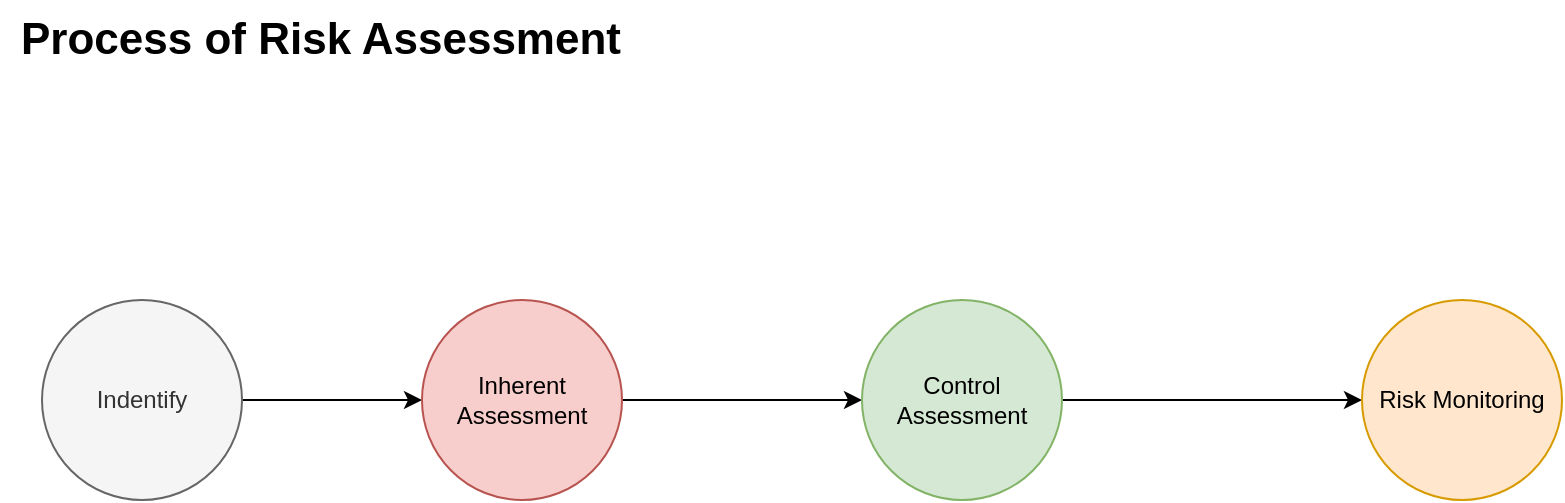 <mxfile pages="2">
    <diagram name="Steppers" id="15MNASfSljBvQMLX-rD_">
        <mxGraphModel dx="1002" dy="563" grid="1" gridSize="10" guides="1" tooltips="1" connect="1" arrows="1" fold="1" page="1" pageScale="1" pageWidth="827" pageHeight="1169" math="0" shadow="0">
            <root>
                <mxCell id="0"/>
                <mxCell id="1" parent="0"/>
                <mxCell id="Z48tQkrX5CJKN6qc_FY0-9" value="" style="edgeStyle=orthogonalEdgeStyle;rounded=0;orthogonalLoop=1;jettySize=auto;html=1;" parent="1" source="Z48tQkrX5CJKN6qc_FY0-1" target="Z48tQkrX5CJKN6qc_FY0-2" edge="1">
                    <mxGeometry relative="1" as="geometry"/>
                </mxCell>
                <UserObject label="Indentify" link="data:page/id,v3buDUtBPuDCYTwkxDMz" id="Z48tQkrX5CJKN6qc_FY0-1">
                    <mxCell style="ellipse;whiteSpace=wrap;html=1;aspect=fixed;fillColor=#f5f5f5;fontColor=#333333;strokeColor=#666666;" parent="1" vertex="1">
                        <mxGeometry x="30" y="240" width="100" height="100" as="geometry"/>
                    </mxCell>
                </UserObject>
                <mxCell id="Z48tQkrX5CJKN6qc_FY0-10" value="" style="edgeStyle=orthogonalEdgeStyle;rounded=0;orthogonalLoop=1;jettySize=auto;html=1;" parent="1" source="Z48tQkrX5CJKN6qc_FY0-2" target="Z48tQkrX5CJKN6qc_FY0-3" edge="1">
                    <mxGeometry relative="1" as="geometry"/>
                </mxCell>
                <UserObject label="Inherent Assessment" link="data:page/id,8DWoH876BlVttrcYly3p" id="Z48tQkrX5CJKN6qc_FY0-2">
                    <mxCell style="ellipse;whiteSpace=wrap;html=1;aspect=fixed;fillColor=#f8cecc;strokeColor=#b85450;" parent="1" vertex="1">
                        <mxGeometry x="220" y="240" width="100" height="100" as="geometry"/>
                    </mxCell>
                </UserObject>
                <mxCell id="Z48tQkrX5CJKN6qc_FY0-11" value="" style="edgeStyle=orthogonalEdgeStyle;rounded=0;orthogonalLoop=1;jettySize=auto;html=1;" parent="1" source="Z48tQkrX5CJKN6qc_FY0-3" target="Z48tQkrX5CJKN6qc_FY0-4" edge="1">
                    <mxGeometry relative="1" as="geometry"/>
                </mxCell>
                <mxCell id="Z48tQkrX5CJKN6qc_FY0-3" value="Control Assessment" style="ellipse;whiteSpace=wrap;html=1;aspect=fixed;fillColor=#d5e8d4;strokeColor=#82b366;" parent="1" vertex="1">
                    <mxGeometry x="440" y="240" width="100" height="100" as="geometry"/>
                </mxCell>
                <mxCell id="Z48tQkrX5CJKN6qc_FY0-4" value="Risk Monitoring" style="ellipse;whiteSpace=wrap;html=1;aspect=fixed;fillColor=#ffe6cc;strokeColor=#d79b00;" parent="1" vertex="1">
                    <mxGeometry x="690" y="240" width="100" height="100" as="geometry"/>
                </mxCell>
                <mxCell id="75Bqbwj7MVuNlZierDvX-2" value="&lt;font style=&quot;font-size: 22px;&quot;&gt;&lt;b&gt;Process of Risk Assessment&lt;/b&gt;&lt;/font&gt;" style="text;html=1;align=center;verticalAlign=middle;resizable=0;points=[];autosize=1;strokeColor=none;fillColor=none;" parent="1" vertex="1">
                    <mxGeometry x="9" y="90" width="320" height="40" as="geometry"/>
                </mxCell>
            </root>
        </mxGraphModel>
    </diagram>
    <diagram id="v3buDUtBPuDCYTwkxDMz" name="Risk Identification Stage">
        <mxGraphModel dx="1002" dy="563" grid="1" gridSize="10" guides="1" tooltips="1" connect="1" arrows="1" fold="1" page="1" pageScale="1" pageWidth="827" pageHeight="1169" math="0" shadow="0">
            <root>
                <mxCell id="0"/>
                <mxCell id="1" parent="0"/>
                <mxCell id="fMBHeTYr3n7B6SUOA5rN-1" value="" style="swimlane;startSize=0;fontSize=24;" parent="1" vertex="1">
                    <mxGeometry x="90" y="50" width="780" height="470" as="geometry">
                        <mxRectangle x="40" y="80" width="50" height="40" as="alternateBounds"/>
                    </mxGeometry>
                </mxCell>
                <mxCell id="BUL69KtetxcrcClshWOw-1" value="&lt;div style=&quot;&quot;&gt;&lt;span style=&quot;font-size: 12px; background-color: initial;&quot;&gt;Entiy Dropdown&lt;/span&gt;&lt;/div&gt;" style="rounded=1;whiteSpace=wrap;html=1;fontSize=24;align=center;" parent="fMBHeTYr3n7B6SUOA5rN-1" vertex="1">
                    <mxGeometry x="30" y="40" width="140" height="40" as="geometry"/>
                </mxCell>
                <mxCell id="BUL69KtetxcrcClshWOw-7" value="Department Dropdown" style="rounded=1;whiteSpace=wrap;html=1;fontSize=12;" parent="fMBHeTYr3n7B6SUOA5rN-1" vertex="1">
                    <mxGeometry x="360" y="40" width="134" height="40" as="geometry"/>
                </mxCell>
                <mxCell id="BUL69KtetxcrcClshWOw-6" value="Group Dropdown" style="rounded=1;whiteSpace=wrap;html=1;fontSize=12;" parent="fMBHeTYr3n7B6SUOA5rN-1" vertex="1">
                    <mxGeometry x="190" y="40" width="144" height="40" as="geometry"/>
                </mxCell>
                <mxCell id="BUL69KtetxcrcClshWOw-8" value="Unit Dropdown&lt;br&gt;(if any)" style="rounded=1;whiteSpace=wrap;html=1;fontSize=12;" parent="fMBHeTYr3n7B6SUOA5rN-1" vertex="1">
                    <mxGeometry x="520" y="40" width="134" height="40" as="geometry"/>
                </mxCell>
                <mxCell id="-Z-RP1oG43ZO77pvYwXT-1" style="edgeStyle=none;html=1;entryX=0.25;entryY=0;entryDx=0;entryDy=0;" parent="fMBHeTYr3n7B6SUOA5rN-1" target="sW02iLDB-YwF7kZwF7Fw-2" edge="1">
                    <mxGeometry relative="1" as="geometry">
                        <mxPoint x="65" y="169" as="sourcePoint"/>
                    </mxGeometry>
                </mxCell>
                <UserObject label="&lt;b&gt;When the filter button is clicked, a modal popup will appear displaying all associated risks based on the chosen Entity, Group, Department, and Unit. &lt;br&gt;Users will have the option to add a new risk from this modal. Any newly added risk will undergo approval from the Chief Risk Officer (CRO) or Risk Head. Once approved, the risk will be activated and available for use in any assessment.&lt;/b&gt;" link="data:page/id,BjAR7A-LRiYmfCkJhe-3" id="BUL69KtetxcrcClshWOw-10">
                    <mxCell style="rounded=0;whiteSpace=wrap;html=1;fontSize=12;fillColor=#dae8fc;gradientColor=#7ea6e0;strokeColor=#6c8ebf;align=left;" parent="fMBHeTYr3n7B6SUOA5rN-1" vertex="1">
                        <mxGeometry x="30" y="110" width="720" height="60" as="geometry"/>
                    </mxCell>
                </UserObject>
                <mxCell id="sW02iLDB-YwF7kZwF7Fw-1" style="edgeStyle=none;html=1;fontSize=16;entryX=0.946;entryY=-0.002;entryDx=0;entryDy=0;entryPerimeter=0;" parent="fMBHeTYr3n7B6SUOA5rN-1" source="BUL69KtetxcrcClshWOw-12" target="BUL69KtetxcrcClshWOw-10" edge="1">
                    <mxGeometry relative="1" as="geometry">
                        <mxPoint x="710" y="100" as="targetPoint"/>
                    </mxGeometry>
                </mxCell>
                <mxCell id="BUL69KtetxcrcClshWOw-12" value="Filter Risk" style="rounded=1;whiteSpace=wrap;html=1;fontSize=12;fillColor=#dae8fc;strokeColor=#6c8ebf;" parent="fMBHeTYr3n7B6SUOA5rN-1" vertex="1">
                    <mxGeometry x="670" y="40" width="80" height="40" as="geometry"/>
                </mxCell>
                <mxCell id="sW02iLDB-YwF7kZwF7Fw-2" value="Choosen Risk (R1)" style="rounded=1;whiteSpace=wrap;html=1;fontSize=14;" parent="fMBHeTYr3n7B6SUOA5rN-1" vertex="1">
                    <mxGeometry x="30" y="190" width="140" height="40" as="geometry"/>
                </mxCell>
                <mxCell id="sW02iLDB-YwF7kZwF7Fw-4" value="System generated Risk Assesment #Ref ID **" style="rounded=1;whiteSpace=wrap;html=1;fontSize=14;" parent="fMBHeTYr3n7B6SUOA5rN-1" vertex="1">
                    <mxGeometry x="190" y="190" width="380" height="40" as="geometry"/>
                </mxCell>
                <mxCell id="sW02iLDB-YwF7kZwF7Fw-5" value="**Sample Risk Reference ID: TF-RS-001-EM-CCNV-CCB&lt;br&gt;&amp;nbsp;Prefix: TF-RS + {Numeric value} + {Entity Name's first two letters} + {first letter of every word in the Group name} + {first letter of every word in the Department}" style="rounded=0;whiteSpace=wrap;html=1;fontSize=14;fillColor=#dae8fc;gradientColor=#7ea6e0;strokeColor=#6c8ebf;align=left;" parent="fMBHeTYr3n7B6SUOA5rN-1" vertex="1">
                    <mxGeometry x="30" y="250" width="720" height="60" as="geometry"/>
                </mxCell>
                <mxCell id="FnmGx0jHMM8Vh_3Tbjop-1" value="Risk Type Dropdown" style="rounded=1;whiteSpace=wrap;html=1;fontSize=14;" parent="fMBHeTYr3n7B6SUOA5rN-1" vertex="1">
                    <mxGeometry x="597" y="190" width="150" height="40" as="geometry"/>
                </mxCell>
                <mxCell id="FnmGx0jHMM8Vh_3Tbjop-6" value="Sub-Process Dropdown" style="rounded=1;whiteSpace=wrap;html=1;fontSize=14;" parent="fMBHeTYr3n7B6SUOA5rN-1" vertex="1">
                    <mxGeometry x="220" y="330" width="230" height="40" as="geometry"/>
                </mxCell>
                <mxCell id="FnmGx0jHMM8Vh_3Tbjop-5" value="Process Dropdown" style="rounded=1;whiteSpace=wrap;html=1;fontSize=14;" parent="fMBHeTYr3n7B6SUOA5rN-1" vertex="1">
                    <mxGeometry x="30" y="330" width="170" height="40" as="geometry"/>
                </mxCell>
                <mxCell id="FnmGx0jHMM8Vh_3Tbjop-9" value="Assesment Date Datepicker" style="rounded=1;whiteSpace=wrap;html=1;fontSize=14;" parent="fMBHeTYr3n7B6SUOA5rN-1" vertex="1">
                    <mxGeometry x="470" y="330" width="280" height="40" as="geometry"/>
                </mxCell>
                <mxCell id="Xy54KvV-FAmgp7EFjI-Z-1" value="Save" style="rounded=1;whiteSpace=wrap;html=1;labelBorderColor=none;fontSize=14;fillColor=#d5e8d4;gradientColor=#97d077;strokeColor=#82b366;" parent="fMBHeTYr3n7B6SUOA5rN-1" vertex="1">
                    <mxGeometry x="30" y="390" width="120" height="40" as="geometry"/>
                </mxCell>
                <mxCell id="uFeJdkBYWcN1V2fYIJUP-1" value="&lt;b&gt;&lt;font style=&quot;font-size: 24px;&quot;&gt;Identify&lt;/font&gt;&lt;/b&gt;" style="text;html=1;align=center;verticalAlign=middle;resizable=0;points=[];autosize=1;strokeColor=none;fillColor=none;" parent="1" vertex="1">
                    <mxGeometry x="80" width="110" height="40" as="geometry"/>
                </mxCell>
            </root>
        </mxGraphModel>
    </diagram>
    <diagram id="8DWoH876BlVttrcYly3p" name="Inherent Risk Assessment Stage">
        <mxGraphModel dx="954" dy="536" grid="1" gridSize="10" guides="1" tooltips="1" connect="1" arrows="1" fold="1" page="1" pageScale="1" pageWidth="850" pageHeight="1100" math="0" shadow="0">
            <root>
                <mxCell id="0"/>
                <mxCell id="1" parent="0"/>
                <mxCell id="t8OvggcV_xyT3Mdwyf7E-21" value="&lt;b&gt;&lt;font style=&quot;font-size: 18px;&quot;&gt;Inherent Risk As&lt;/font&gt;&lt;font style=&quot;font-size: 16px;&quot;&gt;sessment&amp;nbsp;&lt;/font&gt;&lt;/b&gt;" style="text;html=1;align=center;verticalAlign=middle;resizable=0;points=[];autosize=1;strokeColor=none;fillColor=none;" parent="1" vertex="1">
                    <mxGeometry x="20" y="25" width="240" height="40" as="geometry"/>
                </mxCell>
                <UserObject label="" link="data:page/id,C1a11JUAbjGNOv5UAI7T" id="Jev5esE0N9D00koz3m03-2">
                    <mxCell style="swimlane;startSize=0;fontSize=24;fillColor=#1ba1e2;fontColor=#ffffff;strokeColor=#006EAF;" vertex="1" parent="1">
                        <mxGeometry x="20" y="65" width="780" height="805" as="geometry">
                            <mxRectangle x="40" y="80" width="50" height="40" as="alternateBounds"/>
                        </mxGeometry>
                    </mxCell>
                </UserObject>
                <mxCell id="Jev5esE0N9D00koz3m03-19" value="Will be displaying current Risk Assesment #Ref ID TF-RS-001-EM-CCNV-CCB" style="rounded=0;whiteSpace=wrap;html=1;fontSize=14;fillColor=#d5e8d4;strokeColor=#82b366;align=left;" vertex="1" parent="Jev5esE0N9D00koz3m03-2">
                    <mxGeometry x="30" y="25" width="720" height="45" as="geometry"/>
                </mxCell>
                <mxCell id="ZxYDIQD6CghkJkgofABi-2" value="&amp;nbsp; &amp;nbsp; &amp;nbsp;Risk&amp;nbsp; Assesment" style="swimlane;whiteSpace=wrap;html=1;startSize=23;align=left;" vertex="1" parent="Jev5esE0N9D00koz3m03-2">
                    <mxGeometry x="30" y="85" width="720" height="145" as="geometry">
                        <mxRectangle x="30" y="85" width="70" height="30" as="alternateBounds"/>
                    </mxGeometry>
                </mxCell>
                <mxCell id="Jev5esE0N9D00koz3m03-14" value="Risk Category Dropdown" style="rounded=1;whiteSpace=wrap;html=1;fontSize=14;" vertex="1" parent="ZxYDIQD6CghkJkgofABi-2">
                    <mxGeometry x="10" y="30" width="150" height="40" as="geometry"/>
                </mxCell>
                <mxCell id="ZxYDIQD6CghkJkgofABi-5" value="Risk Sub - Category Dropdown" style="rounded=1;whiteSpace=wrap;html=1;fontSize=14;" vertex="1" parent="ZxYDIQD6CghkJkgofABi-2">
                    <mxGeometry x="180" y="30" width="150" height="40" as="geometry"/>
                </mxCell>
                <mxCell id="ZxYDIQD6CghkJkgofABi-24" value="Risk Factor Dropdown" style="rounded=1;whiteSpace=wrap;html=1;fontSize=14;" vertex="1" parent="ZxYDIQD6CghkJkgofABi-2">
                    <mxGeometry x="540" y="30" width="150" height="40" as="geometry"/>
                </mxCell>
                <mxCell id="ZxYDIQD6CghkJkgofABi-23" value="Risk Source Dropdown" style="rounded=1;whiteSpace=wrap;html=1;fontSize=14;" vertex="1" parent="ZxYDIQD6CghkJkgofABi-2">
                    <mxGeometry x="360" y="30" width="150" height="40" as="geometry"/>
                </mxCell>
                <mxCell id="ZxYDIQD6CghkJkgofABi-25" value="Risk Owner in Readonly Mode" style="rounded=0;whiteSpace=wrap;html=1;fillColor=#f8cecc;strokeColor=#b85450;" vertex="1" parent="ZxYDIQD6CghkJkgofABi-2">
                    <mxGeometry x="10" y="91.25" width="150" height="38.75" as="geometry"/>
                </mxCell>
                <mxCell id="ZxYDIQD6CghkJkgofABi-26" value="Risk Likelihood Dropdown" style="rounded=1;whiteSpace=wrap;html=1;fontSize=14;" vertex="1" parent="ZxYDIQD6CghkJkgofABi-2">
                    <mxGeometry x="180" y="91.25" width="150" height="40" as="geometry"/>
                </mxCell>
                <mxCell id="ZxYDIQD6CghkJkgofABi-28" value="Fiscal year Dropdown" style="rounded=1;whiteSpace=wrap;html=1;fontSize=14;" vertex="1" parent="ZxYDIQD6CghkJkgofABi-2">
                    <mxGeometry x="540" y="87.5" width="150" height="40" as="geometry"/>
                </mxCell>
                <mxCell id="ZxYDIQD6CghkJkgofABi-27" value="Impacted Parties Drop down" style="rounded=1;whiteSpace=wrap;html=1;fontSize=14;" vertex="1" parent="ZxYDIQD6CghkJkgofABi-2">
                    <mxGeometry x="360" y="91.25" width="150" height="38.75" as="geometry"/>
                </mxCell>
                <mxCell id="ZxYDIQD6CghkJkgofABi-31" value="&amp;nbsp; &amp;nbsp; &amp;nbsp; Tag Impacted Category" style="swimlane;whiteSpace=wrap;html=1;align=left;startSize=35;" vertex="1" parent="Jev5esE0N9D00koz3m03-2">
                    <mxGeometry x="30" y="255" width="720" height="220" as="geometry"/>
                </mxCell>
                <mxCell id="ZxYDIQD6CghkJkgofABi-32" value="Assets" style="childLayout=tableLayout;recursiveResize=0;strokeColor=#98bf21;fillColor=#A7C942;shadow=1;" vertex="1" parent="ZxYDIQD6CghkJkgofABi-31">
                    <mxGeometry x="10" y="50" width="690" height="155" as="geometry"/>
                </mxCell>
                <mxCell id="ZxYDIQD6CghkJkgofABi-33" style="shape=tableRow;horizontal=0;startSize=0;swimlaneHead=0;swimlaneBody=0;top=0;left=0;bottom=0;right=0;dropTarget=0;collapsible=0;recursiveResize=0;expand=0;fontStyle=0;strokeColor=inherit;fillColor=#ffffff;" vertex="1" parent="ZxYDIQD6CghkJkgofABi-32">
                    <mxGeometry width="690" height="33" as="geometry"/>
                </mxCell>
                <mxCell id="ZxYDIQD6CghkJkgofABi-34" value="Impacted Category" style="connectable=0;recursiveResize=0;strokeColor=inherit;fillColor=#A7C942;align=center;fontStyle=1;fontColor=#FFFFFF;html=1;" vertex="1" parent="ZxYDIQD6CghkJkgofABi-33">
                    <mxGeometry width="229" height="33" as="geometry">
                        <mxRectangle width="229" height="33" as="alternateBounds"/>
                    </mxGeometry>
                </mxCell>
                <mxCell id="ZxYDIQD6CghkJkgofABi-35" value="Impacted Sub-Category" style="connectable=0;recursiveResize=0;strokeColor=inherit;fillColor=#A7C942;align=center;fontStyle=1;fontColor=#FFFFFF;html=1;" vertex="1" parent="ZxYDIQD6CghkJkgofABi-33">
                    <mxGeometry x="229" width="232" height="33" as="geometry">
                        <mxRectangle width="232" height="33" as="alternateBounds"/>
                    </mxGeometry>
                </mxCell>
                <mxCell id="ZxYDIQD6CghkJkgofABi-36" value="Inherent Impact Level" style="connectable=0;recursiveResize=0;strokeColor=inherit;fillColor=#A7C942;align=center;fontStyle=1;fontColor=#FFFFFF;html=1;" vertex="1" parent="ZxYDIQD6CghkJkgofABi-33">
                    <mxGeometry x="461" width="229" height="33" as="geometry">
                        <mxRectangle width="229" height="33" as="alternateBounds"/>
                    </mxGeometry>
                </mxCell>
                <mxCell id="ZxYDIQD6CghkJkgofABi-37" value="" style="shape=tableRow;horizontal=0;startSize=0;swimlaneHead=0;swimlaneBody=0;top=0;left=0;bottom=0;right=0;dropTarget=0;collapsible=0;recursiveResize=0;expand=0;fontStyle=0;strokeColor=inherit;fillColor=#ffffff;" vertex="1" parent="ZxYDIQD6CghkJkgofABi-32">
                    <mxGeometry y="33" width="690" height="27" as="geometry"/>
                </mxCell>
                <mxCell id="ZxYDIQD6CghkJkgofABi-38" value="Financial" style="connectable=0;recursiveResize=0;strokeColor=inherit;fillColor=inherit;align=center;whiteSpace=wrap;html=1;" vertex="1" parent="ZxYDIQD6CghkJkgofABi-37">
                    <mxGeometry width="229" height="27" as="geometry">
                        <mxRectangle width="229" height="27" as="alternateBounds"/>
                    </mxGeometry>
                </mxCell>
                <mxCell id="ZxYDIQD6CghkJkgofABi-39" value="F1" style="connectable=0;recursiveResize=0;strokeColor=inherit;fillColor=inherit;align=center;whiteSpace=wrap;html=1;" vertex="1" parent="ZxYDIQD6CghkJkgofABi-37">
                    <mxGeometry x="229" width="232" height="27" as="geometry">
                        <mxRectangle width="232" height="27" as="alternateBounds"/>
                    </mxGeometry>
                </mxCell>
                <mxCell id="ZxYDIQD6CghkJkgofABi-40" value="Minor" style="connectable=0;recursiveResize=0;strokeColor=inherit;fillColor=inherit;align=center;whiteSpace=wrap;html=1;" vertex="1" parent="ZxYDIQD6CghkJkgofABi-37">
                    <mxGeometry x="461" width="229" height="27" as="geometry">
                        <mxRectangle width="229" height="27" as="alternateBounds"/>
                    </mxGeometry>
                </mxCell>
                <mxCell id="ZxYDIQD6CghkJkgofABi-41" value="" style="shape=tableRow;horizontal=0;startSize=0;swimlaneHead=0;swimlaneBody=0;top=0;left=0;bottom=0;right=0;dropTarget=0;collapsible=0;recursiveResize=0;expand=0;fontStyle=1;strokeColor=inherit;fillColor=#EAF2D3;" vertex="1" parent="ZxYDIQD6CghkJkgofABi-32">
                    <mxGeometry y="60" width="690" height="31" as="geometry"/>
                </mxCell>
                <mxCell id="ZxYDIQD6CghkJkgofABi-42" value="Operational" style="connectable=0;recursiveResize=0;strokeColor=inherit;fillColor=inherit;whiteSpace=wrap;html=1;" vertex="1" parent="ZxYDIQD6CghkJkgofABi-41">
                    <mxGeometry width="229" height="31" as="geometry">
                        <mxRectangle width="229" height="31" as="alternateBounds"/>
                    </mxGeometry>
                </mxCell>
                <mxCell id="ZxYDIQD6CghkJkgofABi-43" value="O1" style="connectable=0;recursiveResize=0;strokeColor=inherit;fillColor=inherit;whiteSpace=wrap;html=1;" vertex="1" parent="ZxYDIQD6CghkJkgofABi-41">
                    <mxGeometry x="229" width="232" height="31" as="geometry">
                        <mxRectangle width="232" height="31" as="alternateBounds"/>
                    </mxGeometry>
                </mxCell>
                <mxCell id="ZxYDIQD6CghkJkgofABi-44" value="Major" style="connectable=0;recursiveResize=0;strokeColor=inherit;fillColor=inherit;whiteSpace=wrap;html=1;" vertex="1" parent="ZxYDIQD6CghkJkgofABi-41">
                    <mxGeometry x="461" width="229" height="31" as="geometry">
                        <mxRectangle width="229" height="31" as="alternateBounds"/>
                    </mxGeometry>
                </mxCell>
                <mxCell id="ZxYDIQD6CghkJkgofABi-45" value="" style="shape=tableRow;horizontal=0;startSize=0;swimlaneHead=0;swimlaneBody=0;top=0;left=0;bottom=0;right=0;dropTarget=0;collapsible=0;recursiveResize=0;expand=0;fontStyle=0;strokeColor=inherit;fillColor=#ffffff;" vertex="1" parent="ZxYDIQD6CghkJkgofABi-32">
                    <mxGeometry y="91" width="690" height="33" as="geometry"/>
                </mxCell>
                <mxCell id="ZxYDIQD6CghkJkgofABi-46" value="Financial" style="connectable=0;recursiveResize=0;strokeColor=inherit;fillColor=inherit;fontStyle=0;align=center;whiteSpace=wrap;html=1;" vertex="1" parent="ZxYDIQD6CghkJkgofABi-45">
                    <mxGeometry width="229" height="33" as="geometry">
                        <mxRectangle width="229" height="33" as="alternateBounds"/>
                    </mxGeometry>
                </mxCell>
                <mxCell id="ZxYDIQD6CghkJkgofABi-47" value="F2" style="connectable=0;recursiveResize=0;strokeColor=inherit;fillColor=inherit;fontStyle=0;align=center;whiteSpace=wrap;html=1;" vertex="1" parent="ZxYDIQD6CghkJkgofABi-45">
                    <mxGeometry x="229" width="232" height="33" as="geometry">
                        <mxRectangle width="232" height="33" as="alternateBounds"/>
                    </mxGeometry>
                </mxCell>
                <mxCell id="ZxYDIQD6CghkJkgofABi-48" value="Minor" style="connectable=0;recursiveResize=0;strokeColor=inherit;fillColor=inherit;fontStyle=0;align=center;whiteSpace=wrap;html=1;" vertex="1" parent="ZxYDIQD6CghkJkgofABi-45">
                    <mxGeometry x="461" width="229" height="33" as="geometry">
                        <mxRectangle width="229" height="33" as="alternateBounds"/>
                    </mxGeometry>
                </mxCell>
                <mxCell id="ZxYDIQD6CghkJkgofABi-49" value="" style="shape=tableRow;horizontal=0;startSize=0;swimlaneHead=0;swimlaneBody=0;top=0;left=0;bottom=0;right=0;dropTarget=0;collapsible=0;recursiveResize=0;expand=0;fontStyle=1;strokeColor=inherit;fillColor=#EAF2D3;" vertex="1" parent="ZxYDIQD6CghkJkgofABi-32">
                    <mxGeometry y="124" width="690" height="31" as="geometry"/>
                </mxCell>
                <mxCell id="ZxYDIQD6CghkJkgofABi-50" value="Reputational" style="connectable=0;recursiveResize=0;strokeColor=inherit;fillColor=inherit;whiteSpace=wrap;html=1;" vertex="1" parent="ZxYDIQD6CghkJkgofABi-49">
                    <mxGeometry width="229" height="31" as="geometry">
                        <mxRectangle width="229" height="31" as="alternateBounds"/>
                    </mxGeometry>
                </mxCell>
                <mxCell id="ZxYDIQD6CghkJkgofABi-51" value="R1" style="connectable=0;recursiveResize=0;strokeColor=inherit;fillColor=inherit;whiteSpace=wrap;html=1;" vertex="1" parent="ZxYDIQD6CghkJkgofABi-49">
                    <mxGeometry x="229" width="232" height="31" as="geometry">
                        <mxRectangle width="232" height="31" as="alternateBounds"/>
                    </mxGeometry>
                </mxCell>
                <mxCell id="ZxYDIQD6CghkJkgofABi-52" value="Sinificant" style="connectable=0;recursiveResize=0;strokeColor=inherit;fillColor=inherit;whiteSpace=wrap;html=1;" vertex="1" parent="ZxYDIQD6CghkJkgofABi-49">
                    <mxGeometry x="461" width="229" height="31" as="geometry">
                        <mxRectangle width="229" height="31" as="alternateBounds"/>
                    </mxGeometry>
                </mxCell>
                <mxCell id="ZxYDIQD6CghkJkgofABi-56" value="Save" style="rounded=1;whiteSpace=wrap;html=1;fillColor=#d5e8d4;strokeColor=#82b366;" vertex="1" parent="ZxYDIQD6CghkJkgofABi-31">
                    <mxGeometry x="640" y="10" width="40" height="20" as="geometry"/>
                </mxCell>
                <mxCell id="ZxYDIQD6CghkJkgofABi-57" value="Add Row" style="rounded=1;whiteSpace=wrap;html=1;fillColor=#1ba1e2;fontColor=#ffffff;strokeColor=#006EAF;" vertex="1" parent="ZxYDIQD6CghkJkgofABi-31">
                    <mxGeometry x="540" y="10" width="90" height="20" as="geometry"/>
                </mxCell>
                <mxCell id="WMBpE-ElsC6XmLQXcFS3-3" value="" style="shape=waypoint;sketch=0;fillStyle=solid;size=6;pointerEvents=1;points=[];fillColor=none;resizable=0;rotatable=0;perimeter=centerPerimeter;snapToPoint=1;" vertex="1" parent="ZxYDIQD6CghkJkgofABi-31">
                    <mxGeometry x="355" y="10" width="20" height="20" as="geometry"/>
                </mxCell>
                <UserObject label="&lt;b&gt;Impact level info&lt;/b&gt;" link="data:page/id,C1a11JUAbjGNOv5UAI7T" id="WMBpE-ElsC6XmLQXcFS3-4">
                    <mxCell style="text;html=1;strokeColor=none;fillColor=none;align=center;verticalAlign=middle;whiteSpace=wrap;rounded=0;" vertex="1" parent="ZxYDIQD6CghkJkgofABi-31">
                        <mxGeometry x="380" y="5" width="105" height="30" as="geometry"/>
                    </mxCell>
                </UserObject>
                <mxCell id="ZxYDIQD6CghkJkgofABi-58" value="Risk Implact Description (Optional)" style="rounded=1;whiteSpace=wrap;html=1;" vertex="1" parent="Jev5esE0N9D00koz3m03-2">
                    <mxGeometry x="30" y="505" width="720" height="185" as="geometry"/>
                </mxCell>
                <mxCell id="WMBpE-ElsC6XmLQXcFS3-2" value="Save" style="rounded=1;whiteSpace=wrap;html=1;fillColor=#d5e8d4;strokeColor=#82b366;" vertex="1" parent="Jev5esE0N9D00koz3m03-2">
                    <mxGeometry x="30" y="715" width="90" height="45" as="geometry"/>
                </mxCell>
            </root>
        </mxGraphModel>
    </diagram>
    <diagram id="C1a11JUAbjGNOv5UAI7T" name="Imapct level">
        <mxGraphModel dx="1002" dy="563" grid="1" gridSize="10" guides="1" tooltips="1" connect="1" arrows="1" fold="1" page="1" pageScale="1" pageWidth="850" pageHeight="1100" math="0" shadow="0">
            <root>
                <mxCell id="0"/>
                <mxCell id="1" parent="0"/>
                <mxCell id="5qDtxqT_W-maYSFxOuYL-11" value="Impact Level" style="swimlane;whiteSpace=wrap;html=1;" vertex="1" parent="1">
                    <mxGeometry x="30" y="40" width="790" height="750" as="geometry"/>
                </mxCell>
                <mxCell id="5qDtxqT_W-maYSFxOuYL-12" value="5 Severe" style="fillColor=#ff0000;strokeColor=#000000;strokeWidth=1;" vertex="1" parent="5qDtxqT_W-maYSFxOuYL-11">
                    <mxGeometry x="30" y="30" width="200" height="120" as="geometry"/>
                </mxCell>
                <mxCell id="5qDtxqT_W-maYSFxOuYL-13" value="Net Financial Impact: Greater than SAR 1M.&#10;Strategic Growth: No growth or Negative growth rate.&#10;Operational Impact: Potential of operational activities not conducted.&#10;Reputation Impact: Significant and sustained adverse international media coverage.&#10;Staff Impact: &gt; 50% of staff significantly affected." style="fillColor=#ff0000;strokeColor=#000000;strokeWidth=1;align=left;" vertex="1" parent="5qDtxqT_W-maYSFxOuYL-11">
                    <mxGeometry x="250" y="30" width="500" height="120" as="geometry"/>
                </mxCell>
                <mxCell id="5qDtxqT_W-maYSFxOuYL-14" value="4 High" style="fillColor=#b22222;strokeColor=#000000;strokeWidth=1;" vertex="1" parent="5qDtxqT_W-maYSFxOuYL-11">
                    <mxGeometry x="30" y="170" width="200" height="120" as="geometry"/>
                </mxCell>
                <mxCell id="5qDtxqT_W-maYSFxOuYL-15" value="Net Financial Impact: Greater than SAR 500K but less than SAR 1M.&#10;Strategic Growth: Significant decline in growth.&#10;Operational Impact: High impact on operational activities.&#10;Reputation Impact: Significant adverse national media coverage.&#10;Staff Impact: 20% to 50% of staff significantly affected." style="fillColor=#b22222;strokeColor=#000000;strokeWidth=1;align=left;" vertex="1" parent="5qDtxqT_W-maYSFxOuYL-11">
                    <mxGeometry x="250" y="170" width="500" height="120" as="geometry"/>
                </mxCell>
                <mxCell id="5qDtxqT_W-maYSFxOuYL-16" value="3 Significant" style="fillColor=#ffa500;strokeColor=#000000;strokeWidth=1;" vertex="1" parent="5qDtxqT_W-maYSFxOuYL-11">
                    <mxGeometry x="30" y="310" width="200" height="120" as="geometry"/>
                </mxCell>
                <mxCell id="5qDtxqT_W-maYSFxOuYL-17" value="Net Financial Impact: SAR 0 but less than SAR 5K.&#10;Strategic Growth: Minimum impact on growth.&#10;Operational Impact: No or immaterial impact on operations.&#10;Reputation Impact: Minimal impact to customer base.&#10;Staff Impact: &lt; 1% of staff affected." style="fillColor=#ffa500;strokeColor=#000000;strokeWidth=1;align=left;" vertex="1" parent="5qDtxqT_W-maYSFxOuYL-11">
                    <mxGeometry x="250" y="310" width="500" height="120" as="geometry"/>
                </mxCell>
                <mxCell id="5qDtxqT_W-maYSFxOuYL-18" value="2 Medium" style="fillColor=#ffff00;strokeColor=#000000;strokeWidth=1;" vertex="1" parent="5qDtxqT_W-maYSFxOuYL-11">
                    <mxGeometry x="30" y="450" width="200" height="120" as="geometry"/>
                </mxCell>
                <mxCell id="5qDtxqT_W-maYSFxOuYL-19" value="Net Financial Impact: SAR 50K but less than SAR 500K.&#10;Strategic Growth: Major decline in growth.&#10;Operational Impact: Moderate impact on operational activities.&#10;Reputation Impact: Adverse media coverage at regional/local level.&#10;Staff Impact: 10% to 20% of staff significantly affected." style="fillColor=#ffff00;strokeColor=#000000;strokeWidth=1;align=left;" vertex="1" parent="5qDtxqT_W-maYSFxOuYL-11">
                    <mxGeometry x="250" y="450" width="500" height="120" as="geometry"/>
                </mxCell>
                <mxCell id="5qDtxqT_W-maYSFxOuYL-20" value="1 Minor" style="fillColor=#00ff00;strokeColor=#000000;strokeWidth=1;" vertex="1" parent="5qDtxqT_W-maYSFxOuYL-11">
                    <mxGeometry x="30" y="590" width="200" height="120" as="geometry"/>
                </mxCell>
                <mxCell id="5qDtxqT_W-maYSFxOuYL-21" value="Net Financial Impact: Greater than SAR 5K but less than SAR 50K.&#10;Strategic Growth: Decline in growth rate.&#10;Operational Impact: Minor impact on operational activities.&#10;Reputation Impact: Impacts to small part of customer base.&#10;Staff Impact: 1% to 10% of staff affected." style="fillColor=#00ff00;strokeColor=#000000;strokeWidth=1;align=left;" vertex="1" parent="5qDtxqT_W-maYSFxOuYL-11">
                    <mxGeometry x="250" y="590" width="500" height="120" as="geometry"/>
                </mxCell>
            </root>
        </mxGraphModel>
    </diagram>
</mxfile>